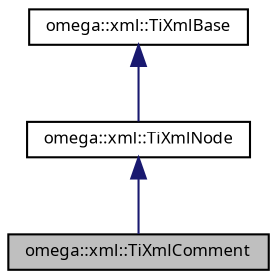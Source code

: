digraph "omega::xml::TiXmlComment"
{
  bgcolor="transparent";
  edge [fontname="FreeSans.ttf",fontsize="8",labelfontname="FreeSans.ttf",labelfontsize="8"];
  node [fontname="FreeSans.ttf",fontsize="8",shape=record];
  Node1 [label="omega::xml::TiXmlComment",height=0.2,width=0.4,color="black", fillcolor="grey75", style="filled", fontcolor="black"];
  Node2 -> Node1 [dir="back",color="midnightblue",fontsize="8",style="solid",fontname="FreeSans.ttf"];
  Node2 [label="omega::xml::TiXmlNode",height=0.2,width=0.4,color="black",URL="$classomega_1_1xml_1_1_ti_xml_node.html",tooltip="The parent class for everything in the Document Object Model. "];
  Node3 -> Node2 [dir="back",color="midnightblue",fontsize="8",style="solid",fontname="FreeSans.ttf"];
  Node3 [label="omega::xml::TiXmlBase",height=0.2,width=0.4,color="black",URL="$classomega_1_1xml_1_1_ti_xml_base.html",tooltip="TiXmlBase is a base class for every class in TinyXml. "];
}
